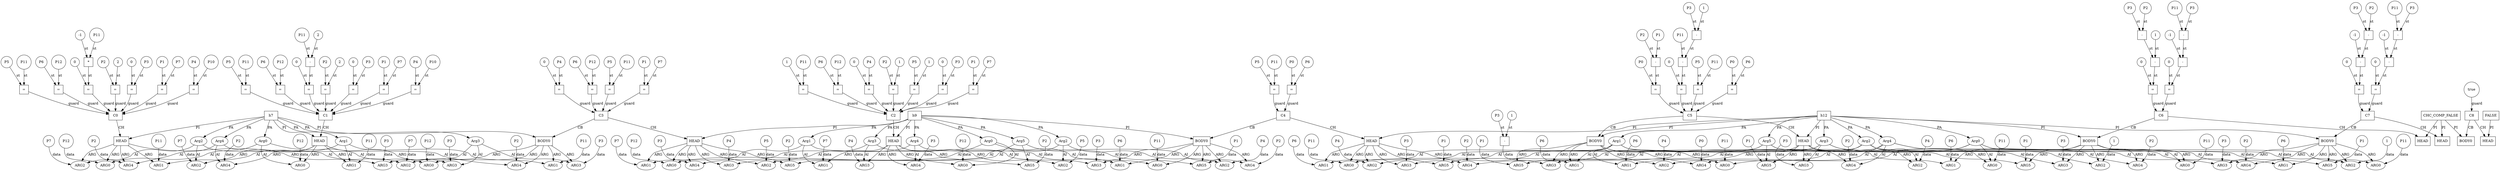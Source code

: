 // Horn Graph
digraph {
	"predicate_0" [label="h7"  nodeName="predicate_0" class=predicateName GNNNodeID=0 shape="box"]
	"predicateArgument_0" [label="Arg0"  nodeName="predicateArgument_0" class=predicateArgument GNNNodeID=1 shape="ellipse"]
		"predicate_0" -> "predicateArgument_0" [ label="PA"]
	"predicateArgument_1" [label="Arg1"  nodeName="predicateArgument_1" class=predicateArgument GNNNodeID=2 shape="ellipse"]
		"predicate_0" -> "predicateArgument_1" [ label="PA"]
	"predicateArgument_2" [label="Arg2"  nodeName="predicateArgument_2" class=predicateArgument GNNNodeID=3 shape="ellipse"]
		"predicate_0" -> "predicateArgument_2" [ label="PA"]
	"predicateArgument_3" [label="Arg3"  nodeName="predicateArgument_3" class=predicateArgument GNNNodeID=4 shape="ellipse"]
		"predicate_0" -> "predicateArgument_3" [ label="PA"]
	"predicateArgument_4" [label="Arg4"  nodeName="predicateArgument_4" class=predicateArgument GNNNodeID=5 shape="ellipse"]
		"predicate_0" -> "predicateArgument_4" [ label="PA"]
	"predicate_1" [label="h9"  nodeName="predicate_1" class=predicateName GNNNodeID=6 shape="box"]
	"predicateArgument_5" [label="Arg0"  nodeName="predicateArgument_5" class=predicateArgument GNNNodeID=7 shape="ellipse"]
		"predicate_1" -> "predicateArgument_5" [ label="PA"]
	"predicateArgument_6" [label="Arg1"  nodeName="predicateArgument_6" class=predicateArgument GNNNodeID=8 shape="ellipse"]
		"predicate_1" -> "predicateArgument_6" [ label="PA"]
	"predicateArgument_7" [label="Arg2"  nodeName="predicateArgument_7" class=predicateArgument GNNNodeID=9 shape="ellipse"]
		"predicate_1" -> "predicateArgument_7" [ label="PA"]
	"predicateArgument_8" [label="Arg3"  nodeName="predicateArgument_8" class=predicateArgument GNNNodeID=10 shape="ellipse"]
		"predicate_1" -> "predicateArgument_8" [ label="PA"]
	"predicateArgument_9" [label="Arg4"  nodeName="predicateArgument_9" class=predicateArgument GNNNodeID=11 shape="ellipse"]
		"predicate_1" -> "predicateArgument_9" [ label="PA"]
	"predicateArgument_10" [label="Arg5"  nodeName="predicateArgument_10" class=predicateArgument GNNNodeID=12 shape="ellipse"]
		"predicate_1" -> "predicateArgument_10" [ label="PA"]
	"predicate_2" [label="h12"  nodeName="predicate_2" class=predicateName GNNNodeID=13 shape="box"]
	"predicateArgument_11" [label="Arg0"  nodeName="predicateArgument_11" class=predicateArgument GNNNodeID=14 shape="ellipse"]
		"predicate_2" -> "predicateArgument_11" [ label="PA"]
	"predicateArgument_12" [label="Arg1"  nodeName="predicateArgument_12" class=predicateArgument GNNNodeID=15 shape="ellipse"]
		"predicate_2" -> "predicateArgument_12" [ label="PA"]
	"predicateArgument_13" [label="Arg2"  nodeName="predicateArgument_13" class=predicateArgument GNNNodeID=16 shape="ellipse"]
		"predicate_2" -> "predicateArgument_13" [ label="PA"]
	"predicateArgument_14" [label="Arg3"  nodeName="predicateArgument_14" class=predicateArgument GNNNodeID=17 shape="ellipse"]
		"predicate_2" -> "predicateArgument_14" [ label="PA"]
	"predicateArgument_15" [label="Arg4"  nodeName="predicateArgument_15" class=predicateArgument GNNNodeID=18 shape="ellipse"]
		"predicate_2" -> "predicateArgument_15" [ label="PA"]
	"predicateArgument_16" [label="Arg5"  nodeName="predicateArgument_16" class=predicateArgument GNNNodeID=19 shape="ellipse"]
		"predicate_2" -> "predicateArgument_16" [ label="PA"]
	"predicate_3" [label="CHC_COMP_FALSE"  nodeName="predicate_3" class=predicateName GNNNodeID=20 shape="box"]
	"predicate_4" [label="FALSE"  nodeName="predicate_4" class=predicateName GNNNodeID=21 shape="box"]
	"clause_0" [label="C0"  nodeName="clause_0" class=clause GNNNodeID=22 shape="box"]
	">=_23" [label="="  nodeName=">=_23" class=operator GNNNodeID=23 shape="square"]
		">=_23" -> "clause_0" [ label="guard"]
	"0_24" [label="0"  nodeName="0_24" class=constant GNNNodeID=24 shape="circle"]
		"0_24" -> ">=_23" [ label="st"]
	"*_25" [label="*"  nodeName="*_25" class=operator GNNNodeID=25 shape="square"]
		"*_25" -> ">=_23" [ label="st"]
	"-1_26" [label="-1"  nodeName="-1_26" class=constant GNNNodeID=26 shape="circle"]
		"-1_26" -> "*_25" [ label="st"]
	"P11_27" [label="P11"  nodeName="P11_27" class=symbolicConstant GNNNodeID=27 shape="circle"]
		"P11_27" -> "*_25" [ label="st"]
	"=_28" [label="="  nodeName="=_28" class=operator GNNNodeID=28 shape="square"]
		"=_28" -> "clause_0" [ label="guard"]
	"P2_29" [label="P2"  nodeName="P2_29" class=symbolicConstant GNNNodeID=29 shape="circle"]
		"P2_29" -> "=_28" [ label="st"]
	"2_30" [label="2"  nodeName="2_30" class=constant GNNNodeID=30 shape="circle"]
		"2_30" -> "=_28" [ label="st"]
	"=_31" [label="="  nodeName="=_31" class=operator GNNNodeID=31 shape="square"]
		"=_31" -> "clause_0" [ label="guard"]
	"0_32" [label="0"  nodeName="0_32" class=constant GNNNodeID=32 shape="circle"]
		"0_32" -> "=_31" [ label="st"]
	"P3_33" [label="P3"  nodeName="P3_33" class=symbolicConstant GNNNodeID=33 shape="circle"]
		"P3_33" -> "=_31" [ label="st"]
	"=_34" [label="="  nodeName="=_34" class=operator GNNNodeID=34 shape="square"]
		"=_34" -> "clause_0" [ label="guard"]
	"P1_35" [label="P1"  nodeName="P1_35" class=symbolicConstant GNNNodeID=35 shape="circle"]
		"P1_35" -> "=_34" [ label="st"]
	"P7_36" [label="P7"  nodeName="P7_36" class=symbolicConstant GNNNodeID=36 shape="circle"]
		"P7_36" -> "=_34" [ label="st"]
	"=_37" [label="="  nodeName="=_37" class=operator GNNNodeID=37 shape="square"]
		"=_37" -> "clause_0" [ label="guard"]
	"P4_38" [label="P4"  nodeName="P4_38" class=symbolicConstant GNNNodeID=38 shape="circle"]
		"P4_38" -> "=_37" [ label="st"]
	"P10_39" [label="P10"  nodeName="P10_39" class=symbolicConstant GNNNodeID=39 shape="circle"]
		"P10_39" -> "=_37" [ label="st"]
	"=_40" [label="="  nodeName="=_40" class=operator GNNNodeID=40 shape="square"]
		"=_40" -> "clause_0" [ label="guard"]
	"P5_41" [label="P5"  nodeName="P5_41" class=symbolicConstant GNNNodeID=41 shape="circle"]
		"P5_41" -> "=_40" [ label="st"]
	"P11_42" [label="P11"  nodeName="P11_42" class=symbolicConstant GNNNodeID=42 shape="circle"]
		"P11_42" -> "=_40" [ label="st"]
	"=_43" [label="="  nodeName="=_43" class=operator GNNNodeID=43 shape="square"]
		"=_43" -> "clause_0" [ label="guard"]
	"P6_44" [label="P6"  nodeName="P6_44" class=symbolicConstant GNNNodeID=44 shape="circle"]
		"P6_44" -> "=_43" [ label="st"]
	"P12_45" [label="P12"  nodeName="P12_45" class=symbolicConstant GNNNodeID=45 shape="circle"]
		"P12_45" -> "=_43" [ label="st"]
	"clauseHead_0" [label="HEAD"  nodeName="clauseHead_0" class=clauseHead GNNNodeID=46 shape="box"]
		"clause_0" -> "clauseHead_0" [ label="CH"]
		"predicate_0" -> "clauseHead_0" [ label="PI"]
	"clauseArgument_0" [label="ARG0"  nodeName="clauseArgument_0" class=clauseArg GNNNodeID=47 shape="ellipse"]
		"clauseHead_0" -> "clauseArgument_0" [ label="ARG"]
		"predicateArgument_0" -> "clauseArgument_0" [ label="AI"]
	"P12_48" [label="P12"  nodeName="P12_48" class=symbolicConstant GNNNodeID=48 shape="circle"]
		"P12_48" -> "clauseArgument_0" [ label="data"]
	"clauseArgument_1" [label="ARG1"  nodeName="clauseArgument_1" class=clauseArg GNNNodeID=49 shape="ellipse"]
		"clauseHead_0" -> "clauseArgument_1" [ label="ARG"]
		"predicateArgument_1" -> "clauseArgument_1" [ label="AI"]
	"P11_50" [label="P11"  nodeName="P11_50" class=symbolicConstant GNNNodeID=50 shape="circle"]
		"P11_50" -> "clauseArgument_1" [ label="data"]
	"clauseArgument_2" [label="ARG2"  nodeName="clauseArgument_2" class=clauseArg GNNNodeID=51 shape="ellipse"]
		"clauseHead_0" -> "clauseArgument_2" [ label="ARG"]
		"predicateArgument_2" -> "clauseArgument_2" [ label="AI"]
	"P7_52" [label="P7"  nodeName="P7_52" class=symbolicConstant GNNNodeID=52 shape="circle"]
		"P7_52" -> "clauseArgument_2" [ label="data"]
	"clauseArgument_3" [label="ARG3"  nodeName="clauseArgument_3" class=clauseArg GNNNodeID=53 shape="ellipse"]
		"clauseHead_0" -> "clauseArgument_3" [ label="ARG"]
		"predicateArgument_3" -> "clauseArgument_3" [ label="AI"]
	"P3_54" [label="P3"  nodeName="P3_54" class=symbolicConstant GNNNodeID=54 shape="circle"]
		"P3_54" -> "clauseArgument_3" [ label="data"]
	"clauseArgument_4" [label="ARG4"  nodeName="clauseArgument_4" class=clauseArg GNNNodeID=55 shape="ellipse"]
		"clauseHead_0" -> "clauseArgument_4" [ label="ARG"]
		"predicateArgument_4" -> "clauseArgument_4" [ label="AI"]
	"P2_56" [label="P2"  nodeName="P2_56" class=symbolicConstant GNNNodeID=56 shape="circle"]
		"P2_56" -> "clauseArgument_4" [ label="data"]
	"clause_1" [label="C1"  nodeName="clause_1" class=clause GNNNodeID=57 shape="box"]
	">=_58" [label="="  nodeName=">=_58" class=operator GNNNodeID=58 shape="square"]
		">=_58" -> "clause_1" [ label="guard"]
	"0_59" [label="0"  nodeName="0_59" class=constant GNNNodeID=59 shape="circle"]
		"0_59" -> ">=_58" [ label="st"]
	"-_60" [label="-"  nodeName="-_60" class=operator GNNNodeID=60 shape="square"]
		"-_60" -> ">=_58" [ label="st"]
	"P11_61" [label="P11"  nodeName="P11_61" class=symbolicConstant GNNNodeID=61 shape="circle"]
		"P11_61" -> "-_60" [ label="st"]
	"2_62" [label="2"  nodeName="2_62" class=constant GNNNodeID=62 shape="circle"]
		"2_62" -> "-_60" [ label="st"]
	"=_63" [label="="  nodeName="=_63" class=operator GNNNodeID=63 shape="square"]
		"=_63" -> "clause_1" [ label="guard"]
	"P2_64" [label="P2"  nodeName="P2_64" class=symbolicConstant GNNNodeID=64 shape="circle"]
		"P2_64" -> "=_63" [ label="st"]
	"2_65" [label="2"  nodeName="2_65" class=constant GNNNodeID=65 shape="circle"]
		"2_65" -> "=_63" [ label="st"]
	"=_66" [label="="  nodeName="=_66" class=operator GNNNodeID=66 shape="square"]
		"=_66" -> "clause_1" [ label="guard"]
	"0_67" [label="0"  nodeName="0_67" class=constant GNNNodeID=67 shape="circle"]
		"0_67" -> "=_66" [ label="st"]
	"P3_68" [label="P3"  nodeName="P3_68" class=symbolicConstant GNNNodeID=68 shape="circle"]
		"P3_68" -> "=_66" [ label="st"]
	"=_69" [label="="  nodeName="=_69" class=operator GNNNodeID=69 shape="square"]
		"=_69" -> "clause_1" [ label="guard"]
	"P1_70" [label="P1"  nodeName="P1_70" class=symbolicConstant GNNNodeID=70 shape="circle"]
		"P1_70" -> "=_69" [ label="st"]
	"P7_71" [label="P7"  nodeName="P7_71" class=symbolicConstant GNNNodeID=71 shape="circle"]
		"P7_71" -> "=_69" [ label="st"]
	"=_72" [label="="  nodeName="=_72" class=operator GNNNodeID=72 shape="square"]
		"=_72" -> "clause_1" [ label="guard"]
	"P4_73" [label="P4"  nodeName="P4_73" class=symbolicConstant GNNNodeID=73 shape="circle"]
		"P4_73" -> "=_72" [ label="st"]
	"P10_74" [label="P10"  nodeName="P10_74" class=symbolicConstant GNNNodeID=74 shape="circle"]
		"P10_74" -> "=_72" [ label="st"]
	"=_75" [label="="  nodeName="=_75" class=operator GNNNodeID=75 shape="square"]
		"=_75" -> "clause_1" [ label="guard"]
	"P5_76" [label="P5"  nodeName="P5_76" class=symbolicConstant GNNNodeID=76 shape="circle"]
		"P5_76" -> "=_75" [ label="st"]
	"P11_77" [label="P11"  nodeName="P11_77" class=symbolicConstant GNNNodeID=77 shape="circle"]
		"P11_77" -> "=_75" [ label="st"]
	"=_78" [label="="  nodeName="=_78" class=operator GNNNodeID=78 shape="square"]
		"=_78" -> "clause_1" [ label="guard"]
	"P6_79" [label="P6"  nodeName="P6_79" class=symbolicConstant GNNNodeID=79 shape="circle"]
		"P6_79" -> "=_78" [ label="st"]
	"P12_80" [label="P12"  nodeName="P12_80" class=symbolicConstant GNNNodeID=80 shape="circle"]
		"P12_80" -> "=_78" [ label="st"]
	"clauseHead_1" [label="HEAD"  nodeName="clauseHead_1" class=clauseHead GNNNodeID=81 shape="box"]
		"clause_1" -> "clauseHead_1" [ label="CH"]
		"predicate_0" -> "clauseHead_1" [ label="PI"]
	"clauseArgument_5" [label="ARG0"  nodeName="clauseArgument_5" class=clauseArg GNNNodeID=82 shape="ellipse"]
		"clauseHead_1" -> "clauseArgument_5" [ label="ARG"]
		"predicateArgument_0" -> "clauseArgument_5" [ label="AI"]
	"P12_83" [label="P12"  nodeName="P12_83" class=symbolicConstant GNNNodeID=83 shape="circle"]
		"P12_83" -> "clauseArgument_5" [ label="data"]
	"clauseArgument_6" [label="ARG1"  nodeName="clauseArgument_6" class=clauseArg GNNNodeID=84 shape="ellipse"]
		"clauseHead_1" -> "clauseArgument_6" [ label="ARG"]
		"predicateArgument_1" -> "clauseArgument_6" [ label="AI"]
	"P11_85" [label="P11"  nodeName="P11_85" class=symbolicConstant GNNNodeID=85 shape="circle"]
		"P11_85" -> "clauseArgument_6" [ label="data"]
	"clauseArgument_7" [label="ARG2"  nodeName="clauseArgument_7" class=clauseArg GNNNodeID=86 shape="ellipse"]
		"clauseHead_1" -> "clauseArgument_7" [ label="ARG"]
		"predicateArgument_2" -> "clauseArgument_7" [ label="AI"]
	"P7_87" [label="P7"  nodeName="P7_87" class=symbolicConstant GNNNodeID=87 shape="circle"]
		"P7_87" -> "clauseArgument_7" [ label="data"]
	"clauseArgument_8" [label="ARG3"  nodeName="clauseArgument_8" class=clauseArg GNNNodeID=88 shape="ellipse"]
		"clauseHead_1" -> "clauseArgument_8" [ label="ARG"]
		"predicateArgument_3" -> "clauseArgument_8" [ label="AI"]
	"P3_89" [label="P3"  nodeName="P3_89" class=symbolicConstant GNNNodeID=89 shape="circle"]
		"P3_89" -> "clauseArgument_8" [ label="data"]
	"clauseArgument_9" [label="ARG4"  nodeName="clauseArgument_9" class=clauseArg GNNNodeID=90 shape="ellipse"]
		"clauseHead_1" -> "clauseArgument_9" [ label="ARG"]
		"predicateArgument_4" -> "clauseArgument_9" [ label="AI"]
	"P2_91" [label="P2"  nodeName="P2_91" class=symbolicConstant GNNNodeID=91 shape="circle"]
		"P2_91" -> "clauseArgument_9" [ label="data"]
	"clause_2" [label="C2"  nodeName="clause_2" class=clause GNNNodeID=92 shape="box"]
	"=_93" [label="="  nodeName="=_93" class=operator GNNNodeID=93 shape="square"]
		"=_93" -> "clause_2" [ label="guard"]
	"0_94" [label="0"  nodeName="0_94" class=constant GNNNodeID=94 shape="circle"]
		"0_94" -> "=_93" [ label="st"]
	"P4_95" [label="P4"  nodeName="P4_95" class=symbolicConstant GNNNodeID=95 shape="circle"]
		"P4_95" -> "=_93" [ label="st"]
	"=_96" [label="="  nodeName="=_96" class=operator GNNNodeID=96 shape="square"]
		"=_96" -> "clause_2" [ label="guard"]
	"P2_97" [label="P2"  nodeName="P2_97" class=symbolicConstant GNNNodeID=97 shape="circle"]
		"P2_97" -> "=_96" [ label="st"]
	"1_98" [label="1"  nodeName="1_98" class=constant GNNNodeID=98 shape="circle"]
		"1_98" -> "=_96" [ label="st"]
	"=_99" [label="="  nodeName="=_99" class=operator GNNNodeID=99 shape="square"]
		"=_99" -> "clause_2" [ label="guard"]
	"P5_100" [label="P5"  nodeName="P5_100" class=symbolicConstant GNNNodeID=100 shape="circle"]
		"P5_100" -> "=_99" [ label="st"]
	"1_101" [label="1"  nodeName="1_101" class=constant GNNNodeID=101 shape="circle"]
		"1_101" -> "=_99" [ label="st"]
	"=_102" [label="="  nodeName="=_102" class=operator GNNNodeID=102 shape="square"]
		"=_102" -> "clause_2" [ label="guard"]
	"0_103" [label="0"  nodeName="0_103" class=constant GNNNodeID=103 shape="circle"]
		"0_103" -> "=_102" [ label="st"]
	"P3_104" [label="P3"  nodeName="P3_104" class=symbolicConstant GNNNodeID=104 shape="circle"]
		"P3_104" -> "=_102" [ label="st"]
	"=_105" [label="="  nodeName="=_105" class=operator GNNNodeID=105 shape="square"]
		"=_105" -> "clause_2" [ label="guard"]
	"P1_106" [label="P1"  nodeName="P1_106" class=symbolicConstant GNNNodeID=106 shape="circle"]
		"P1_106" -> "=_105" [ label="st"]
	"P7_107" [label="P7"  nodeName="P7_107" class=symbolicConstant GNNNodeID=107 shape="circle"]
		"P7_107" -> "=_105" [ label="st"]
	"=_108" [label="="  nodeName="=_108" class=operator GNNNodeID=108 shape="square"]
		"=_108" -> "clause_2" [ label="guard"]
	"1_109" [label="1"  nodeName="1_109" class=constant GNNNodeID=109 shape="circle"]
		"1_109" -> "=_108" [ label="st"]
	"P11_110" [label="P11"  nodeName="P11_110" class=symbolicConstant GNNNodeID=110 shape="circle"]
		"P11_110" -> "=_108" [ label="st"]
	"=_111" [label="="  nodeName="=_111" class=operator GNNNodeID=111 shape="square"]
		"=_111" -> "clause_2" [ label="guard"]
	"P6_112" [label="P6"  nodeName="P6_112" class=symbolicConstant GNNNodeID=112 shape="circle"]
		"P6_112" -> "=_111" [ label="st"]
	"P12_113" [label="P12"  nodeName="P12_113" class=symbolicConstant GNNNodeID=113 shape="circle"]
		"P12_113" -> "=_111" [ label="st"]
	"clauseHead_2" [label="HEAD"  nodeName="clauseHead_2" class=clauseHead GNNNodeID=114 shape="box"]
		"clause_2" -> "clauseHead_2" [ label="CH"]
		"predicate_1" -> "clauseHead_2" [ label="PI"]
	"clauseArgument_10" [label="ARG0"  nodeName="clauseArgument_10" class=clauseArg GNNNodeID=115 shape="ellipse"]
		"clauseHead_2" -> "clauseArgument_10" [ label="ARG"]
		"predicateArgument_5" -> "clauseArgument_10" [ label="AI"]
	"P12_116" [label="P12"  nodeName="P12_116" class=symbolicConstant GNNNodeID=116 shape="circle"]
		"P12_116" -> "clauseArgument_10" [ label="data"]
	"clauseArgument_11" [label="ARG1"  nodeName="clauseArgument_11" class=clauseArg GNNNodeID=117 shape="ellipse"]
		"clauseHead_2" -> "clauseArgument_11" [ label="ARG"]
		"predicateArgument_6" -> "clauseArgument_11" [ label="AI"]
	"P7_118" [label="P7"  nodeName="P7_118" class=symbolicConstant GNNNodeID=118 shape="circle"]
		"P7_118" -> "clauseArgument_11" [ label="data"]
	"clauseArgument_12" [label="ARG2"  nodeName="clauseArgument_12" class=clauseArg GNNNodeID=119 shape="ellipse"]
		"clauseHead_2" -> "clauseArgument_12" [ label="ARG"]
		"predicateArgument_7" -> "clauseArgument_12" [ label="AI"]
	"P5_120" [label="P5"  nodeName="P5_120" class=symbolicConstant GNNNodeID=120 shape="circle"]
		"P5_120" -> "clauseArgument_12" [ label="data"]
	"clauseArgument_13" [label="ARG3"  nodeName="clauseArgument_13" class=clauseArg GNNNodeID=121 shape="ellipse"]
		"clauseHead_2" -> "clauseArgument_13" [ label="ARG"]
		"predicateArgument_8" -> "clauseArgument_13" [ label="AI"]
	"P4_122" [label="P4"  nodeName="P4_122" class=symbolicConstant GNNNodeID=122 shape="circle"]
		"P4_122" -> "clauseArgument_13" [ label="data"]
	"clauseArgument_14" [label="ARG4"  nodeName="clauseArgument_14" class=clauseArg GNNNodeID=123 shape="ellipse"]
		"clauseHead_2" -> "clauseArgument_14" [ label="ARG"]
		"predicateArgument_9" -> "clauseArgument_14" [ label="AI"]
	"P3_124" [label="P3"  nodeName="P3_124" class=symbolicConstant GNNNodeID=124 shape="circle"]
		"P3_124" -> "clauseArgument_14" [ label="data"]
	"clauseArgument_15" [label="ARG5"  nodeName="clauseArgument_15" class=clauseArg GNNNodeID=125 shape="ellipse"]
		"clauseHead_2" -> "clauseArgument_15" [ label="ARG"]
		"predicateArgument_10" -> "clauseArgument_15" [ label="AI"]
	"P2_126" [label="P2"  nodeName="P2_126" class=symbolicConstant GNNNodeID=126 shape="circle"]
		"P2_126" -> "clauseArgument_15" [ label="data"]
	"clause_3" [label="C3"  nodeName="clause_3" class=clause GNNNodeID=127 shape="box"]
	"=_128" [label="="  nodeName="=_128" class=operator GNNNodeID=128 shape="square"]
		"=_128" -> "clause_3" [ label="guard"]
	"0_129" [label="0"  nodeName="0_129" class=constant GNNNodeID=129 shape="circle"]
		"0_129" -> "=_128" [ label="st"]
	"P4_130" [label="P4"  nodeName="P4_130" class=symbolicConstant GNNNodeID=130 shape="circle"]
		"P4_130" -> "=_128" [ label="st"]
	"=_131" [label="="  nodeName="=_131" class=operator GNNNodeID=131 shape="square"]
		"=_131" -> "clause_3" [ label="guard"]
	"P6_132" [label="P6"  nodeName="P6_132" class=symbolicConstant GNNNodeID=132 shape="circle"]
		"P6_132" -> "=_131" [ label="st"]
	"P12_133" [label="P12"  nodeName="P12_133" class=symbolicConstant GNNNodeID=133 shape="circle"]
		"P12_133" -> "=_131" [ label="st"]
	"=_134" [label="="  nodeName="=_134" class=operator GNNNodeID=134 shape="square"]
		"=_134" -> "clause_3" [ label="guard"]
	"P5_135" [label="P5"  nodeName="P5_135" class=symbolicConstant GNNNodeID=135 shape="circle"]
		"P5_135" -> "=_134" [ label="st"]
	"P11_136" [label="P11"  nodeName="P11_136" class=symbolicConstant GNNNodeID=136 shape="circle"]
		"P11_136" -> "=_134" [ label="st"]
	"=_137" [label="="  nodeName="=_137" class=operator GNNNodeID=137 shape="square"]
		"=_137" -> "clause_3" [ label="guard"]
	"P1_138" [label="P1"  nodeName="P1_138" class=symbolicConstant GNNNodeID=138 shape="circle"]
		"P1_138" -> "=_137" [ label="st"]
	"P7_139" [label="P7"  nodeName="P7_139" class=symbolicConstant GNNNodeID=139 shape="circle"]
		"P7_139" -> "=_137" [ label="st"]
	"clauseHead_3" [label="HEAD"  nodeName="clauseHead_3" class=clauseHead GNNNodeID=140 shape="box"]
		"clause_3" -> "clauseHead_3" [ label="CH"]
		"predicate_1" -> "clauseHead_3" [ label="PI"]
	"clauseArgument_16" [label="ARG0"  nodeName="clauseArgument_16" class=clauseArg GNNNodeID=141 shape="ellipse"]
		"clauseHead_3" -> "clauseArgument_16" [ label="ARG"]
		"predicateArgument_5" -> "clauseArgument_16" [ label="AI"]
	"P12_142" [label="P12"  nodeName="P12_142" class=symbolicConstant GNNNodeID=142 shape="circle"]
		"P12_142" -> "clauseArgument_16" [ label="data"]
	"clauseArgument_17" [label="ARG1"  nodeName="clauseArgument_17" class=clauseArg GNNNodeID=143 shape="ellipse"]
		"clauseHead_3" -> "clauseArgument_17" [ label="ARG"]
		"predicateArgument_6" -> "clauseArgument_17" [ label="AI"]
	"P7_144" [label="P7"  nodeName="P7_144" class=symbolicConstant GNNNodeID=144 shape="circle"]
		"P7_144" -> "clauseArgument_17" [ label="data"]
	"clauseArgument_18" [label="ARG2"  nodeName="clauseArgument_18" class=clauseArg GNNNodeID=145 shape="ellipse"]
		"clauseHead_3" -> "clauseArgument_18" [ label="ARG"]
		"predicateArgument_7" -> "clauseArgument_18" [ label="AI"]
	"P5_146" [label="P5"  nodeName="P5_146" class=symbolicConstant GNNNodeID=146 shape="circle"]
		"P5_146" -> "clauseArgument_18" [ label="data"]
	"clauseArgument_19" [label="ARG3"  nodeName="clauseArgument_19" class=clauseArg GNNNodeID=147 shape="ellipse"]
		"clauseHead_3" -> "clauseArgument_19" [ label="ARG"]
		"predicateArgument_8" -> "clauseArgument_19" [ label="AI"]
	"P4_148" [label="P4"  nodeName="P4_148" class=symbolicConstant GNNNodeID=148 shape="circle"]
		"P4_148" -> "clauseArgument_19" [ label="data"]
	"clauseArgument_20" [label="ARG4"  nodeName="clauseArgument_20" class=clauseArg GNNNodeID=149 shape="ellipse"]
		"clauseHead_3" -> "clauseArgument_20" [ label="ARG"]
		"predicateArgument_9" -> "clauseArgument_20" [ label="AI"]
	"P3_150" [label="P3"  nodeName="P3_150" class=symbolicConstant GNNNodeID=150 shape="circle"]
		"P3_150" -> "clauseArgument_20" [ label="data"]
	"clauseArgument_21" [label="ARG5"  nodeName="clauseArgument_21" class=clauseArg GNNNodeID=151 shape="ellipse"]
		"clauseHead_3" -> "clauseArgument_21" [ label="ARG"]
		"predicateArgument_10" -> "clauseArgument_21" [ label="AI"]
	"P2_152" [label="P2"  nodeName="P2_152" class=symbolicConstant GNNNodeID=152 shape="circle"]
		"P2_152" -> "clauseArgument_21" [ label="data"]
	"clauseBody_0" [label="BODY0"  nodeName="clauseBody_0" class=clauseBody GNNNodeID=153 shape="box"]
		"clause_3" -> "clauseBody_0" [ label="CB"]
		"predicate_0" -> "clauseBody_0" [ label="PI"]
	"clauseArgument_22" [label="ARG0"  nodeName="clauseArgument_22" class=clauseArg GNNNodeID=154 shape="ellipse"]
		"clauseBody_0" -> "clauseArgument_22" [ label="ARG"]
		"predicateArgument_0" -> "clauseArgument_22" [ label="AI"]
	"P12_155" [label="P12"  nodeName="P12_155" class=symbolicConstant GNNNodeID=155 shape="circle"]
		"P12_155" -> "clauseArgument_22" [ label="data"]
	"clauseArgument_23" [label="ARG1"  nodeName="clauseArgument_23" class=clauseArg GNNNodeID=156 shape="ellipse"]
		"clauseBody_0" -> "clauseArgument_23" [ label="ARG"]
		"predicateArgument_1" -> "clauseArgument_23" [ label="AI"]
	"P11_157" [label="P11"  nodeName="P11_157" class=symbolicConstant GNNNodeID=157 shape="circle"]
		"P11_157" -> "clauseArgument_23" [ label="data"]
	"clauseArgument_24" [label="ARG2"  nodeName="clauseArgument_24" class=clauseArg GNNNodeID=158 shape="ellipse"]
		"clauseBody_0" -> "clauseArgument_24" [ label="ARG"]
		"predicateArgument_2" -> "clauseArgument_24" [ label="AI"]
	"P7_159" [label="P7"  nodeName="P7_159" class=symbolicConstant GNNNodeID=159 shape="circle"]
		"P7_159" -> "clauseArgument_24" [ label="data"]
	"clauseArgument_25" [label="ARG3"  nodeName="clauseArgument_25" class=clauseArg GNNNodeID=160 shape="ellipse"]
		"clauseBody_0" -> "clauseArgument_25" [ label="ARG"]
		"predicateArgument_3" -> "clauseArgument_25" [ label="AI"]
	"P3_161" [label="P3"  nodeName="P3_161" class=symbolicConstant GNNNodeID=161 shape="circle"]
		"P3_161" -> "clauseArgument_25" [ label="data"]
	"clauseArgument_26" [label="ARG4"  nodeName="clauseArgument_26" class=clauseArg GNNNodeID=162 shape="ellipse"]
		"clauseBody_0" -> "clauseArgument_26" [ label="ARG"]
		"predicateArgument_4" -> "clauseArgument_26" [ label="AI"]
	"P2_163" [label="P2"  nodeName="P2_163" class=symbolicConstant GNNNodeID=163 shape="circle"]
		"P2_163" -> "clauseArgument_26" [ label="data"]
	"clause_4" [label="C4"  nodeName="clause_4" class=clause GNNNodeID=164 shape="box"]
	"=_165" [label="="  nodeName="=_165" class=operator GNNNodeID=165 shape="square"]
		"=_165" -> "clause_4" [ label="guard"]
	"P5_166" [label="P5"  nodeName="P5_166" class=symbolicConstant GNNNodeID=166 shape="circle"]
		"P5_166" -> "=_165" [ label="st"]
	"P11_167" [label="P11"  nodeName="P11_167" class=symbolicConstant GNNNodeID=167 shape="circle"]
		"P11_167" -> "=_165" [ label="st"]
	"=_168" [label="="  nodeName="=_168" class=operator GNNNodeID=168 shape="square"]
		"=_168" -> "clause_4" [ label="guard"]
	"P0_169" [label="P0"  nodeName="P0_169" class=symbolicConstant GNNNodeID=169 shape="circle"]
		"P0_169" -> "=_168" [ label="st"]
	"P6_170" [label="P6"  nodeName="P6_170" class=symbolicConstant GNNNodeID=170 shape="circle"]
		"P6_170" -> "=_168" [ label="st"]
	"clauseHead_4" [label="HEAD"  nodeName="clauseHead_4" class=clauseHead GNNNodeID=171 shape="box"]
		"clause_4" -> "clauseHead_4" [ label="CH"]
		"predicate_2" -> "clauseHead_4" [ label="PI"]
	"clauseArgument_27" [label="ARG0"  nodeName="clauseArgument_27" class=clauseArg GNNNodeID=172 shape="ellipse"]
		"clauseHead_4" -> "clauseArgument_27" [ label="ARG"]
		"predicateArgument_11" -> "clauseArgument_27" [ label="AI"]
	"P11_173" [label="P11"  nodeName="P11_173" class=symbolicConstant GNNNodeID=173 shape="circle"]
		"P11_173" -> "clauseArgument_27" [ label="data"]
	"clauseArgument_28" [label="ARG1"  nodeName="clauseArgument_28" class=clauseArg GNNNodeID=174 shape="ellipse"]
		"clauseHead_4" -> "clauseArgument_28" [ label="ARG"]
		"predicateArgument_12" -> "clauseArgument_28" [ label="AI"]
	"P6_175" [label="P6"  nodeName="P6_175" class=symbolicConstant GNNNodeID=175 shape="circle"]
		"P6_175" -> "clauseArgument_28" [ label="data"]
	"clauseArgument_29" [label="ARG2"  nodeName="clauseArgument_29" class=clauseArg GNNNodeID=176 shape="ellipse"]
		"clauseHead_4" -> "clauseArgument_29" [ label="ARG"]
		"predicateArgument_13" -> "clauseArgument_29" [ label="AI"]
	"P4_177" [label="P4"  nodeName="P4_177" class=symbolicConstant GNNNodeID=177 shape="circle"]
		"P4_177" -> "clauseArgument_29" [ label="data"]
	"clauseArgument_30" [label="ARG3"  nodeName="clauseArgument_30" class=clauseArg GNNNodeID=178 shape="ellipse"]
		"clauseHead_4" -> "clauseArgument_30" [ label="ARG"]
		"predicateArgument_14" -> "clauseArgument_30" [ label="AI"]
	"P3_179" [label="P3"  nodeName="P3_179" class=symbolicConstant GNNNodeID=179 shape="circle"]
		"P3_179" -> "clauseArgument_30" [ label="data"]
	"clauseArgument_31" [label="ARG4"  nodeName="clauseArgument_31" class=clauseArg GNNNodeID=180 shape="ellipse"]
		"clauseHead_4" -> "clauseArgument_31" [ label="ARG"]
		"predicateArgument_15" -> "clauseArgument_31" [ label="AI"]
	"P2_181" [label="P2"  nodeName="P2_181" class=symbolicConstant GNNNodeID=181 shape="circle"]
		"P2_181" -> "clauseArgument_31" [ label="data"]
	"clauseArgument_32" [label="ARG5"  nodeName="clauseArgument_32" class=clauseArg GNNNodeID=182 shape="ellipse"]
		"clauseHead_4" -> "clauseArgument_32" [ label="ARG"]
		"predicateArgument_16" -> "clauseArgument_32" [ label="AI"]
	"P1_183" [label="P1"  nodeName="P1_183" class=symbolicConstant GNNNodeID=183 shape="circle"]
		"P1_183" -> "clauseArgument_32" [ label="data"]
	"clauseBody_1" [label="BODY0"  nodeName="clauseBody_1" class=clauseBody GNNNodeID=184 shape="box"]
		"clause_4" -> "clauseBody_1" [ label="CB"]
		"predicate_1" -> "clauseBody_1" [ label="PI"]
	"clauseArgument_33" [label="ARG0"  nodeName="clauseArgument_33" class=clauseArg GNNNodeID=185 shape="ellipse"]
		"clauseBody_1" -> "clauseArgument_33" [ label="ARG"]
		"predicateArgument_5" -> "clauseArgument_33" [ label="AI"]
	"P11_186" [label="P11"  nodeName="P11_186" class=symbolicConstant GNNNodeID=186 shape="circle"]
		"P11_186" -> "clauseArgument_33" [ label="data"]
	"clauseArgument_34" [label="ARG1"  nodeName="clauseArgument_34" class=clauseArg GNNNodeID=187 shape="ellipse"]
		"clauseBody_1" -> "clauseArgument_34" [ label="ARG"]
		"predicateArgument_6" -> "clauseArgument_34" [ label="AI"]
	"P6_188" [label="P6"  nodeName="P6_188" class=symbolicConstant GNNNodeID=188 shape="circle"]
		"P6_188" -> "clauseArgument_34" [ label="data"]
	"clauseArgument_35" [label="ARG2"  nodeName="clauseArgument_35" class=clauseArg GNNNodeID=189 shape="ellipse"]
		"clauseBody_1" -> "clauseArgument_35" [ label="ARG"]
		"predicateArgument_7" -> "clauseArgument_35" [ label="AI"]
	"P4_190" [label="P4"  nodeName="P4_190" class=symbolicConstant GNNNodeID=190 shape="circle"]
		"P4_190" -> "clauseArgument_35" [ label="data"]
	"clauseArgument_36" [label="ARG3"  nodeName="clauseArgument_36" class=clauseArg GNNNodeID=191 shape="ellipse"]
		"clauseBody_1" -> "clauseArgument_36" [ label="ARG"]
		"predicateArgument_8" -> "clauseArgument_36" [ label="AI"]
	"P3_192" [label="P3"  nodeName="P3_192" class=symbolicConstant GNNNodeID=192 shape="circle"]
		"P3_192" -> "clauseArgument_36" [ label="data"]
	"clauseArgument_37" [label="ARG4"  nodeName="clauseArgument_37" class=clauseArg GNNNodeID=193 shape="ellipse"]
		"clauseBody_1" -> "clauseArgument_37" [ label="ARG"]
		"predicateArgument_9" -> "clauseArgument_37" [ label="AI"]
	"P2_194" [label="P2"  nodeName="P2_194" class=symbolicConstant GNNNodeID=194 shape="circle"]
		"P2_194" -> "clauseArgument_37" [ label="data"]
	"clauseArgument_38" [label="ARG5"  nodeName="clauseArgument_38" class=clauseArg GNNNodeID=195 shape="ellipse"]
		"clauseBody_1" -> "clauseArgument_38" [ label="ARG"]
		"predicateArgument_10" -> "clauseArgument_38" [ label="AI"]
	"P1_196" [label="P1"  nodeName="P1_196" class=symbolicConstant GNNNodeID=196 shape="circle"]
		"P1_196" -> "clauseArgument_38" [ label="data"]
	"clause_5" [label="C5"  nodeName="clause_5" class=clause GNNNodeID=197 shape="box"]
	"=_198" [label="="  nodeName="=_198" class=operator GNNNodeID=198 shape="square"]
		"=_198" -> "clause_5" [ label="guard"]
	"P0_199" [label="P0"  nodeName="P0_199" class=symbolicConstant GNNNodeID=199 shape="circle"]
		"P0_199" -> "=_198" [ label="st"]
	"-_200" [label="-"  nodeName="-_200" class=operator GNNNodeID=200 shape="square"]
		"-_200" -> "=_198" [ label="st"]
	"P2_201" [label="P2"  nodeName="P2_201" class=symbolicConstant GNNNodeID=201 shape="circle"]
		"P2_201" -> "-_200" [ label="st"]
	"P1_202" [label="P1"  nodeName="P1_202" class=symbolicConstant GNNNodeID=202 shape="circle"]
		"P1_202" -> "-_200" [ label="st"]
	">=_203" [label="="  nodeName=">=_203" class=operator GNNNodeID=203 shape="square"]
		">=_203" -> "clause_5" [ label="guard"]
	"0_204" [label="0"  nodeName="0_204" class=constant GNNNodeID=204 shape="circle"]
		"0_204" -> ">=_203" [ label="st"]
	"-_205" [label="-"  nodeName="-_205" class=operator GNNNodeID=205 shape="square"]
		"-_205" -> ">=_203" [ label="st"]
	"P11_206" [label="P11"  nodeName="P11_206" class=symbolicConstant GNNNodeID=206 shape="circle"]
		"P11_206" -> "-_205" [ label="st"]
	"-_207" [label="-"  nodeName="-_207" class=operator GNNNodeID=207 shape="square"]
		"-_207" -> "-_205" [ label="st"]
	"P3_208" [label="P3"  nodeName="P3_208" class=symbolicConstant GNNNodeID=208 shape="circle"]
		"P3_208" -> "-_207" [ label="st"]
	"1_209" [label="1"  nodeName="1_209" class=constant GNNNodeID=209 shape="circle"]
		"1_209" -> "-_207" [ label="st"]
	"=_210" [label="="  nodeName="=_210" class=operator GNNNodeID=210 shape="square"]
		"=_210" -> "clause_5" [ label="guard"]
	"P5_211" [label="P5"  nodeName="P5_211" class=symbolicConstant GNNNodeID=211 shape="circle"]
		"P5_211" -> "=_210" [ label="st"]
	"P11_212" [label="P11"  nodeName="P11_212" class=symbolicConstant GNNNodeID=212 shape="circle"]
		"P11_212" -> "=_210" [ label="st"]
	"=_213" [label="="  nodeName="=_213" class=operator GNNNodeID=213 shape="square"]
		"=_213" -> "clause_5" [ label="guard"]
	"P0_214" [label="P0"  nodeName="P0_214" class=symbolicConstant GNNNodeID=214 shape="circle"]
		"P0_214" -> "=_213" [ label="st"]
	"P6_215" [label="P6"  nodeName="P6_215" class=symbolicConstant GNNNodeID=215 shape="circle"]
		"P6_215" -> "=_213" [ label="st"]
	"clauseHead_5" [label="HEAD"  nodeName="clauseHead_5" class=clauseHead GNNNodeID=216 shape="box"]
		"clause_5" -> "clauseHead_5" [ label="CH"]
		"predicate_2" -> "clauseHead_5" [ label="PI"]
	"clauseArgument_39" [label="ARG0"  nodeName="clauseArgument_39" class=clauseArg GNNNodeID=217 shape="ellipse"]
		"clauseHead_5" -> "clauseArgument_39" [ label="ARG"]
		"predicateArgument_11" -> "clauseArgument_39" [ label="AI"]
	"P11_218" [label="P11"  nodeName="P11_218" class=symbolicConstant GNNNodeID=218 shape="circle"]
		"P11_218" -> "clauseArgument_39" [ label="data"]
	"clauseArgument_40" [label="ARG1"  nodeName="clauseArgument_40" class=clauseArg GNNNodeID=219 shape="ellipse"]
		"clauseHead_5" -> "clauseArgument_40" [ label="ARG"]
		"predicateArgument_12" -> "clauseArgument_40" [ label="AI"]
	"P6_220" [label="P6"  nodeName="P6_220" class=symbolicConstant GNNNodeID=220 shape="circle"]
		"P6_220" -> "clauseArgument_40" [ label="data"]
	"clauseArgument_41" [label="ARG2"  nodeName="clauseArgument_41" class=clauseArg GNNNodeID=221 shape="ellipse"]
		"clauseHead_5" -> "clauseArgument_41" [ label="ARG"]
		"predicateArgument_13" -> "clauseArgument_41" [ label="AI"]
	"P4_222" [label="P4"  nodeName="P4_222" class=symbolicConstant GNNNodeID=222 shape="circle"]
		"P4_222" -> "clauseArgument_41" [ label="data"]
	"clauseArgument_42" [label="ARG3"  nodeName="clauseArgument_42" class=clauseArg GNNNodeID=223 shape="ellipse"]
		"clauseHead_5" -> "clauseArgument_42" [ label="ARG"]
		"predicateArgument_14" -> "clauseArgument_42" [ label="AI"]
	"P3_224" [label="P3"  nodeName="P3_224" class=symbolicConstant GNNNodeID=224 shape="circle"]
		"P3_224" -> "clauseArgument_42" [ label="data"]
	"clauseArgument_43" [label="ARG4"  nodeName="clauseArgument_43" class=clauseArg GNNNodeID=225 shape="ellipse"]
		"clauseHead_5" -> "clauseArgument_43" [ label="ARG"]
		"predicateArgument_15" -> "clauseArgument_43" [ label="AI"]
	"P2_226" [label="P2"  nodeName="P2_226" class=symbolicConstant GNNNodeID=226 shape="circle"]
		"P2_226" -> "clauseArgument_43" [ label="data"]
	"clauseArgument_44" [label="ARG5"  nodeName="clauseArgument_44" class=clauseArg GNNNodeID=227 shape="ellipse"]
		"clauseHead_5" -> "clauseArgument_44" [ label="ARG"]
		"predicateArgument_16" -> "clauseArgument_44" [ label="AI"]
	"P1_228" [label="P1"  nodeName="P1_228" class=symbolicConstant GNNNodeID=228 shape="circle"]
		"P1_228" -> "clauseArgument_44" [ label="data"]
	"clauseBody_2" [label="BODY0"  nodeName="clauseBody_2" class=clauseBody GNNNodeID=229 shape="box"]
		"clause_5" -> "clauseBody_2" [ label="CB"]
		"predicate_2" -> "clauseBody_2" [ label="PI"]
	"clauseArgument_45" [label="ARG0"  nodeName="clauseArgument_45" class=clauseArg GNNNodeID=230 shape="ellipse"]
		"clauseBody_2" -> "clauseArgument_45" [ label="ARG"]
		"predicateArgument_11" -> "clauseArgument_45" [ label="AI"]
	"P11_231" [label="P11"  nodeName="P11_231" class=symbolicConstant GNNNodeID=231 shape="circle"]
		"P11_231" -> "clauseArgument_45" [ label="data"]
	"clauseArgument_46" [label="ARG1"  nodeName="clauseArgument_46" class=clauseArg GNNNodeID=232 shape="ellipse"]
		"clauseBody_2" -> "clauseArgument_46" [ label="ARG"]
		"predicateArgument_12" -> "clauseArgument_46" [ label="AI"]
	"P6_233" [label="P6"  nodeName="P6_233" class=symbolicConstant GNNNodeID=233 shape="circle"]
		"P6_233" -> "clauseArgument_46" [ label="data"]
	"clauseArgument_47" [label="ARG2"  nodeName="clauseArgument_47" class=clauseArg GNNNodeID=234 shape="ellipse"]
		"clauseBody_2" -> "clauseArgument_47" [ label="ARG"]
		"predicateArgument_13" -> "clauseArgument_47" [ label="AI"]
	"P4_235" [label="P4"  nodeName="P4_235" class=symbolicConstant GNNNodeID=235 shape="circle"]
		"P4_235" -> "clauseArgument_47" [ label="data"]
	"clauseArgument_48" [label="ARG3"  nodeName="clauseArgument_48" class=clauseArg GNNNodeID=236 shape="ellipse"]
		"clauseBody_2" -> "clauseArgument_48" [ label="ARG"]
		"predicateArgument_14" -> "clauseArgument_48" [ label="AI"]
	"-_237" [label="-"  nodeName="-_237" class=operator GNNNodeID=237 shape="square"]
		"-_237" -> "clauseArgument_48" [ label="data"]
	"P3_238" [label="P3"  nodeName="P3_238" class=symbolicConstant GNNNodeID=238 shape="circle"]
		"P3_238" -> "-_237" [ label="st"]
	"1_239" [label="1"  nodeName="1_239" class=constant GNNNodeID=239 shape="circle"]
		"1_239" -> "-_237" [ label="st"]
	"clauseArgument_49" [label="ARG4"  nodeName="clauseArgument_49" class=clauseArg GNNNodeID=240 shape="ellipse"]
		"clauseBody_2" -> "clauseArgument_49" [ label="ARG"]
		"predicateArgument_15" -> "clauseArgument_49" [ label="AI"]
	"P0_241" [label="P0"  nodeName="P0_241" class=symbolicConstant GNNNodeID=241 shape="circle"]
		"P0_241" -> "clauseArgument_49" [ label="data"]
	"clauseArgument_50" [label="ARG5"  nodeName="clauseArgument_50" class=clauseArg GNNNodeID=242 shape="ellipse"]
		"clauseBody_2" -> "clauseArgument_50" [ label="ARG"]
		"predicateArgument_16" -> "clauseArgument_50" [ label="AI"]
	"P1_243" [label="P1"  nodeName="P1_243" class=symbolicConstant GNNNodeID=243 shape="circle"]
		"P1_243" -> "clauseArgument_50" [ label="data"]
	"clause_6" [label="C6"  nodeName="clause_6" class=clause GNNNodeID=244 shape="box"]
	">=_245" [label="="  nodeName=">=_245" class=operator GNNNodeID=245 shape="square"]
		">=_245" -> "clause_6" [ label="guard"]
	"0_246" [label="0"  nodeName="0_246" class=constant GNNNodeID=246 shape="circle"]
		"0_246" -> ">=_245" [ label="st"]
	"-_247" [label="-"  nodeName="-_247" class=operator GNNNodeID=247 shape="square"]
		"-_247" -> ">=_245" [ label="st"]
	"-_248" [label="-"  nodeName="-_248" class=operator GNNNodeID=248 shape="square"]
		"-_248" -> "-_247" [ label="st"]
	"P3_249" [label="P3"  nodeName="P3_249" class=symbolicConstant GNNNodeID=249 shape="circle"]
		"P3_249" -> "-_248" [ label="st"]
	"P2_250" [label="P2"  nodeName="P2_250" class=symbolicConstant GNNNodeID=250 shape="circle"]
		"P2_250" -> "-_248" [ label="st"]
	"1_251" [label="1"  nodeName="1_251" class=constant GNNNodeID=251 shape="circle"]
		"1_251" -> "-_247" [ label="st"]
	">=_252" [label="="  nodeName=">=_252" class=operator GNNNodeID=252 shape="square"]
		">=_252" -> "clause_6" [ label="guard"]
	"0_253" [label="0"  nodeName="0_253" class=constant GNNNodeID=253 shape="circle"]
		"0_253" -> ">=_252" [ label="st"]
	"-_254" [label="-"  nodeName="-_254" class=operator GNNNodeID=254 shape="square"]
		"-_254" -> ">=_252" [ label="st"]
	"-1_255" [label="-1"  nodeName="-1_255" class=constant GNNNodeID=255 shape="circle"]
		"-1_255" -> "-_254" [ label="st"]
	"-_256" [label="-"  nodeName="-_256" class=operator GNNNodeID=256 shape="square"]
		"-_256" -> "-_254" [ label="st"]
	"P11_257" [label="P11"  nodeName="P11_257" class=symbolicConstant GNNNodeID=257 shape="circle"]
		"P11_257" -> "-_256" [ label="st"]
	"P3_258" [label="P3"  nodeName="P3_258" class=symbolicConstant GNNNodeID=258 shape="circle"]
		"P3_258" -> "-_256" [ label="st"]
	"clauseHead_6" [label="HEAD"  nodeName="clauseHead_6" class=clauseHead GNNNodeID=259 shape="box"]
		"clause_6" -> "clauseHead_6" [ label="CH"]
		"predicate_3" -> "clauseHead_6" [ label="PI"]
	"clauseBody_3" [label="BODY0"  nodeName="clauseBody_3" class=clauseBody GNNNodeID=260 shape="box"]
		"clause_6" -> "clauseBody_3" [ label="CB"]
		"predicate_2" -> "clauseBody_3" [ label="PI"]
	"clauseArgument_51" [label="ARG0"  nodeName="clauseArgument_51" class=clauseArg GNNNodeID=261 shape="ellipse"]
		"clauseBody_3" -> "clauseArgument_51" [ label="ARG"]
		"predicateArgument_11" -> "clauseArgument_51" [ label="AI"]
	"P11_262" [label="P11"  nodeName="P11_262" class=symbolicConstant GNNNodeID=262 shape="circle"]
		"P11_262" -> "clauseArgument_51" [ label="data"]
	"clauseArgument_52" [label="ARG1"  nodeName="clauseArgument_52" class=clauseArg GNNNodeID=263 shape="ellipse"]
		"clauseBody_3" -> "clauseArgument_52" [ label="ARG"]
		"predicateArgument_12" -> "clauseArgument_52" [ label="AI"]
	"P6_264" [label="P6"  nodeName="P6_264" class=symbolicConstant GNNNodeID=264 shape="circle"]
		"P6_264" -> "clauseArgument_52" [ label="data"]
	"clauseArgument_53" [label="ARG2"  nodeName="clauseArgument_53" class=clauseArg GNNNodeID=265 shape="ellipse"]
		"clauseBody_3" -> "clauseArgument_53" [ label="ARG"]
		"predicateArgument_13" -> "clauseArgument_53" [ label="AI"]
	"1_266" [label="1"  nodeName="1_266" class=constant GNNNodeID=266 shape="circle"]
		"1_266" -> "clauseArgument_53" [ label="data"]
	"clauseArgument_54" [label="ARG3"  nodeName="clauseArgument_54" class=clauseArg GNNNodeID=267 shape="ellipse"]
		"clauseBody_3" -> "clauseArgument_54" [ label="ARG"]
		"predicateArgument_14" -> "clauseArgument_54" [ label="AI"]
	"P3_268" [label="P3"  nodeName="P3_268" class=symbolicConstant GNNNodeID=268 shape="circle"]
		"P3_268" -> "clauseArgument_54" [ label="data"]
	"clauseArgument_55" [label="ARG4"  nodeName="clauseArgument_55" class=clauseArg GNNNodeID=269 shape="ellipse"]
		"clauseBody_3" -> "clauseArgument_55" [ label="ARG"]
		"predicateArgument_15" -> "clauseArgument_55" [ label="AI"]
	"P2_270" [label="P2"  nodeName="P2_270" class=symbolicConstant GNNNodeID=270 shape="circle"]
		"P2_270" -> "clauseArgument_55" [ label="data"]
	"clauseArgument_56" [label="ARG5"  nodeName="clauseArgument_56" class=clauseArg GNNNodeID=271 shape="ellipse"]
		"clauseBody_3" -> "clauseArgument_56" [ label="ARG"]
		"predicateArgument_16" -> "clauseArgument_56" [ label="AI"]
	"P1_272" [label="P1"  nodeName="P1_272" class=symbolicConstant GNNNodeID=272 shape="circle"]
		"P1_272" -> "clauseArgument_56" [ label="data"]
	"clause_7" [label="C7"  nodeName="clause_7" class=clause GNNNodeID=273 shape="box"]
	">=_274" [label="="  nodeName=">=_274" class=operator GNNNodeID=274 shape="square"]
		">=_274" -> "clause_7" [ label="guard"]
	"0_275" [label="0"  nodeName="0_275" class=constant GNNNodeID=275 shape="circle"]
		"0_275" -> ">=_274" [ label="st"]
	"-_276" [label="-"  nodeName="-_276" class=operator GNNNodeID=276 shape="square"]
		"-_276" -> ">=_274" [ label="st"]
	"-1_277" [label="-1"  nodeName="-1_277" class=constant GNNNodeID=277 shape="circle"]
		"-1_277" -> "-_276" [ label="st"]
	"-_278" [label="-"  nodeName="-_278" class=operator GNNNodeID=278 shape="square"]
		"-_278" -> "-_276" [ label="st"]
	"P3_279" [label="P3"  nodeName="P3_279" class=symbolicConstant GNNNodeID=279 shape="circle"]
		"P3_279" -> "-_278" [ label="st"]
	"P2_280" [label="P2"  nodeName="P2_280" class=symbolicConstant GNNNodeID=280 shape="circle"]
		"P2_280" -> "-_278" [ label="st"]
	">=_281" [label="="  nodeName=">=_281" class=operator GNNNodeID=281 shape="square"]
		">=_281" -> "clause_7" [ label="guard"]
	"0_282" [label="0"  nodeName="0_282" class=constant GNNNodeID=282 shape="circle"]
		"0_282" -> ">=_281" [ label="st"]
	"-_283" [label="-"  nodeName="-_283" class=operator GNNNodeID=283 shape="square"]
		"-_283" -> ">=_281" [ label="st"]
	"-1_284" [label="-1"  nodeName="-1_284" class=constant GNNNodeID=284 shape="circle"]
		"-1_284" -> "-_283" [ label="st"]
	"-_285" [label="-"  nodeName="-_285" class=operator GNNNodeID=285 shape="square"]
		"-_285" -> "-_283" [ label="st"]
	"P11_286" [label="P11"  nodeName="P11_286" class=symbolicConstant GNNNodeID=286 shape="circle"]
		"P11_286" -> "-_285" [ label="st"]
	"P3_287" [label="P3"  nodeName="P3_287" class=symbolicConstant GNNNodeID=287 shape="circle"]
		"P3_287" -> "-_285" [ label="st"]
	"clauseHead_7" [label="HEAD"  nodeName="clauseHead_7" class=clauseHead GNNNodeID=288 shape="box"]
		"clause_7" -> "clauseHead_7" [ label="CH"]
		"predicate_3" -> "clauseHead_7" [ label="PI"]
	"clauseBody_4" [label="BODY0"  nodeName="clauseBody_4" class=clauseBody GNNNodeID=289 shape="box"]
		"clause_7" -> "clauseBody_4" [ label="CB"]
		"predicate_2" -> "clauseBody_4" [ label="PI"]
	"clauseArgument_57" [label="ARG0"  nodeName="clauseArgument_57" class=clauseArg GNNNodeID=290 shape="ellipse"]
		"clauseBody_4" -> "clauseArgument_57" [ label="ARG"]
		"predicateArgument_11" -> "clauseArgument_57" [ label="AI"]
	"P11_291" [label="P11"  nodeName="P11_291" class=symbolicConstant GNNNodeID=291 shape="circle"]
		"P11_291" -> "clauseArgument_57" [ label="data"]
	"clauseArgument_58" [label="ARG1"  nodeName="clauseArgument_58" class=clauseArg GNNNodeID=292 shape="ellipse"]
		"clauseBody_4" -> "clauseArgument_58" [ label="ARG"]
		"predicateArgument_12" -> "clauseArgument_58" [ label="AI"]
	"P6_293" [label="P6"  nodeName="P6_293" class=symbolicConstant GNNNodeID=293 shape="circle"]
		"P6_293" -> "clauseArgument_58" [ label="data"]
	"clauseArgument_59" [label="ARG2"  nodeName="clauseArgument_59" class=clauseArg GNNNodeID=294 shape="ellipse"]
		"clauseBody_4" -> "clauseArgument_59" [ label="ARG"]
		"predicateArgument_13" -> "clauseArgument_59" [ label="AI"]
	"1_295" [label="1"  nodeName="1_295" class=constant GNNNodeID=295 shape="circle"]
		"1_295" -> "clauseArgument_59" [ label="data"]
	"clauseArgument_60" [label="ARG3"  nodeName="clauseArgument_60" class=clauseArg GNNNodeID=296 shape="ellipse"]
		"clauseBody_4" -> "clauseArgument_60" [ label="ARG"]
		"predicateArgument_14" -> "clauseArgument_60" [ label="AI"]
	"P3_297" [label="P3"  nodeName="P3_297" class=symbolicConstant GNNNodeID=297 shape="circle"]
		"P3_297" -> "clauseArgument_60" [ label="data"]
	"clauseArgument_61" [label="ARG4"  nodeName="clauseArgument_61" class=clauseArg GNNNodeID=298 shape="ellipse"]
		"clauseBody_4" -> "clauseArgument_61" [ label="ARG"]
		"predicateArgument_15" -> "clauseArgument_61" [ label="AI"]
	"P2_299" [label="P2"  nodeName="P2_299" class=symbolicConstant GNNNodeID=299 shape="circle"]
		"P2_299" -> "clauseArgument_61" [ label="data"]
	"clauseArgument_62" [label="ARG5"  nodeName="clauseArgument_62" class=clauseArg GNNNodeID=300 shape="ellipse"]
		"clauseBody_4" -> "clauseArgument_62" [ label="ARG"]
		"predicateArgument_16" -> "clauseArgument_62" [ label="AI"]
	"P1_301" [label="P1"  nodeName="P1_301" class=symbolicConstant GNNNodeID=301 shape="circle"]
		"P1_301" -> "clauseArgument_62" [ label="data"]
	"clause_8" [label="C8"  nodeName="clause_8" class=clause GNNNodeID=302 shape="box"]
	"true_303" [label="true"  nodeName="true_303" class=constant GNNNodeID=303 shape="circle"]
		"true_303" -> "clause_8" [ label="guard"]
	"clauseHead_8" [label="HEAD"  nodeName="clauseHead_8" class=clauseHead GNNNodeID=304 shape="box"]
		"clause_8" -> "clauseHead_8" [ label="CH"]
		"predicate_4" -> "clauseHead_8" [ label="PI"]
	"clauseBody_5" [label="BODY0"  nodeName="clauseBody_5" class=clauseBody GNNNodeID=305 shape="box"]
		"clause_8" -> "clauseBody_5" [ label="CB"]
		"predicate_3" -> "clauseBody_5" [ label="PI"]
}
